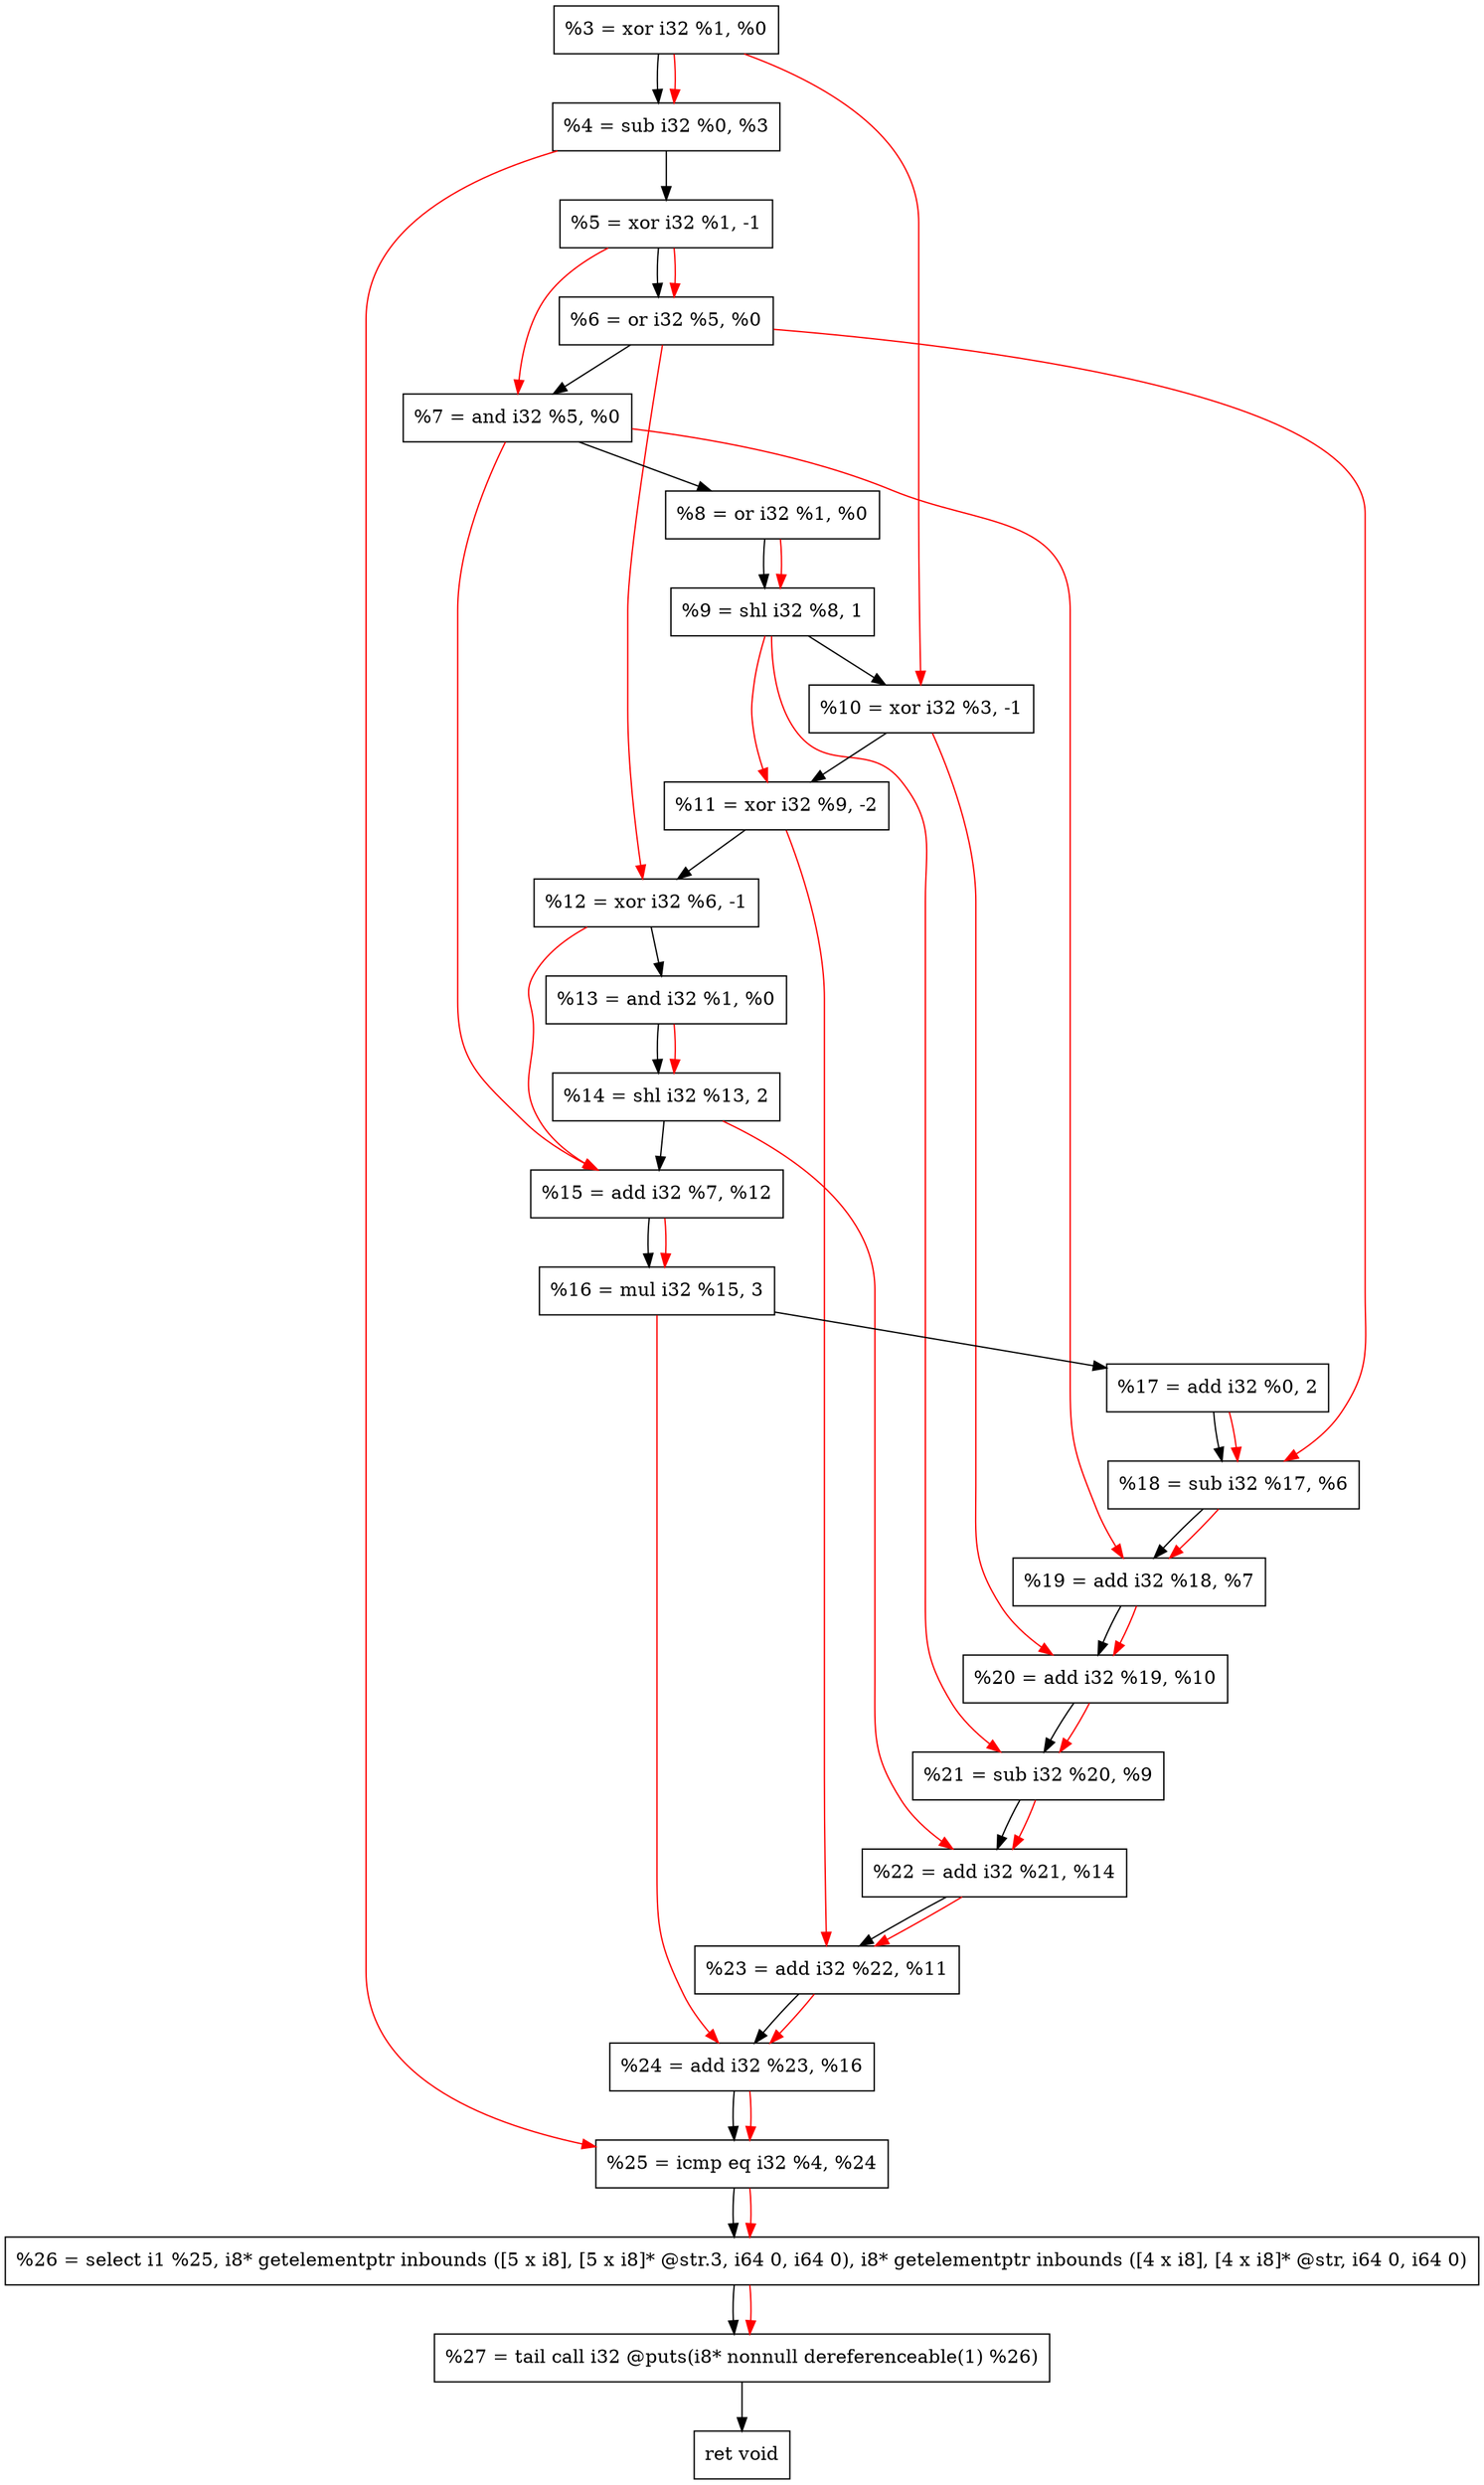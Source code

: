 digraph "DFG for'crackme' function" {
	Node0x928510[shape=record, label="  %3 = xor i32 %1, %0"];
	Node0x928580[shape=record, label="  %4 = sub i32 %0, %3"];
	Node0x928c50[shape=record, label="  %5 = xor i32 %1, -1"];
	Node0x928cc0[shape=record, label="  %6 = or i32 %5, %0"];
	Node0x928d30[shape=record, label="  %7 = and i32 %5, %0"];
	Node0x928da0[shape=record, label="  %8 = or i32 %1, %0"];
	Node0x928e40[shape=record, label="  %9 = shl i32 %8, 1"];
	Node0x928eb0[shape=record, label="  %10 = xor i32 %3, -1"];
	Node0x928f50[shape=record, label="  %11 = xor i32 %9, -2"];
	Node0x928fc0[shape=record, label="  %12 = xor i32 %6, -1"];
	Node0x929030[shape=record, label="  %13 = and i32 %1, %0"];
	Node0x9290d0[shape=record, label="  %14 = shl i32 %13, 2"];
	Node0x929140[shape=record, label="  %15 = add i32 %7, %12"];
	Node0x9291e0[shape=record, label="  %16 = mul i32 %15, 3"];
	Node0x929250[shape=record, label="  %17 = add i32 %0, 2"];
	Node0x9292c0[shape=record, label="  %18 = sub i32 %17, %6"];
	Node0x929330[shape=record, label="  %19 = add i32 %18, %7"];
	Node0x9293a0[shape=record, label="  %20 = add i32 %19, %10"];
	Node0x929410[shape=record, label="  %21 = sub i32 %20, %9"];
	Node0x929480[shape=record, label="  %22 = add i32 %21, %14"];
	Node0x9294f0[shape=record, label="  %23 = add i32 %22, %11"];
	Node0x929560[shape=record, label="  %24 = add i32 %23, %16"];
	Node0x9295d0[shape=record, label="  %25 = icmp eq i32 %4, %24"];
	Node0x8c9268[shape=record, label="  %26 = select i1 %25, i8* getelementptr inbounds ([5 x i8], [5 x i8]* @str.3, i64 0, i64 0), i8* getelementptr inbounds ([4 x i8], [4 x i8]* @str, i64 0, i64 0)"];
	Node0x929a70[shape=record, label="  %27 = tail call i32 @puts(i8* nonnull dereferenceable(1) %26)"];
	Node0x929ac0[shape=record, label="  ret void"];
	Node0x928510 -> Node0x928580;
	Node0x928580 -> Node0x928c50;
	Node0x928c50 -> Node0x928cc0;
	Node0x928cc0 -> Node0x928d30;
	Node0x928d30 -> Node0x928da0;
	Node0x928da0 -> Node0x928e40;
	Node0x928e40 -> Node0x928eb0;
	Node0x928eb0 -> Node0x928f50;
	Node0x928f50 -> Node0x928fc0;
	Node0x928fc0 -> Node0x929030;
	Node0x929030 -> Node0x9290d0;
	Node0x9290d0 -> Node0x929140;
	Node0x929140 -> Node0x9291e0;
	Node0x9291e0 -> Node0x929250;
	Node0x929250 -> Node0x9292c0;
	Node0x9292c0 -> Node0x929330;
	Node0x929330 -> Node0x9293a0;
	Node0x9293a0 -> Node0x929410;
	Node0x929410 -> Node0x929480;
	Node0x929480 -> Node0x9294f0;
	Node0x9294f0 -> Node0x929560;
	Node0x929560 -> Node0x9295d0;
	Node0x9295d0 -> Node0x8c9268;
	Node0x8c9268 -> Node0x929a70;
	Node0x929a70 -> Node0x929ac0;
edge [color=red]
	Node0x928510 -> Node0x928580;
	Node0x928c50 -> Node0x928cc0;
	Node0x928c50 -> Node0x928d30;
	Node0x928da0 -> Node0x928e40;
	Node0x928510 -> Node0x928eb0;
	Node0x928e40 -> Node0x928f50;
	Node0x928cc0 -> Node0x928fc0;
	Node0x929030 -> Node0x9290d0;
	Node0x928d30 -> Node0x929140;
	Node0x928fc0 -> Node0x929140;
	Node0x929140 -> Node0x9291e0;
	Node0x929250 -> Node0x9292c0;
	Node0x928cc0 -> Node0x9292c0;
	Node0x9292c0 -> Node0x929330;
	Node0x928d30 -> Node0x929330;
	Node0x929330 -> Node0x9293a0;
	Node0x928eb0 -> Node0x9293a0;
	Node0x9293a0 -> Node0x929410;
	Node0x928e40 -> Node0x929410;
	Node0x929410 -> Node0x929480;
	Node0x9290d0 -> Node0x929480;
	Node0x929480 -> Node0x9294f0;
	Node0x928f50 -> Node0x9294f0;
	Node0x9294f0 -> Node0x929560;
	Node0x9291e0 -> Node0x929560;
	Node0x928580 -> Node0x9295d0;
	Node0x929560 -> Node0x9295d0;
	Node0x9295d0 -> Node0x8c9268;
	Node0x8c9268 -> Node0x929a70;
}
